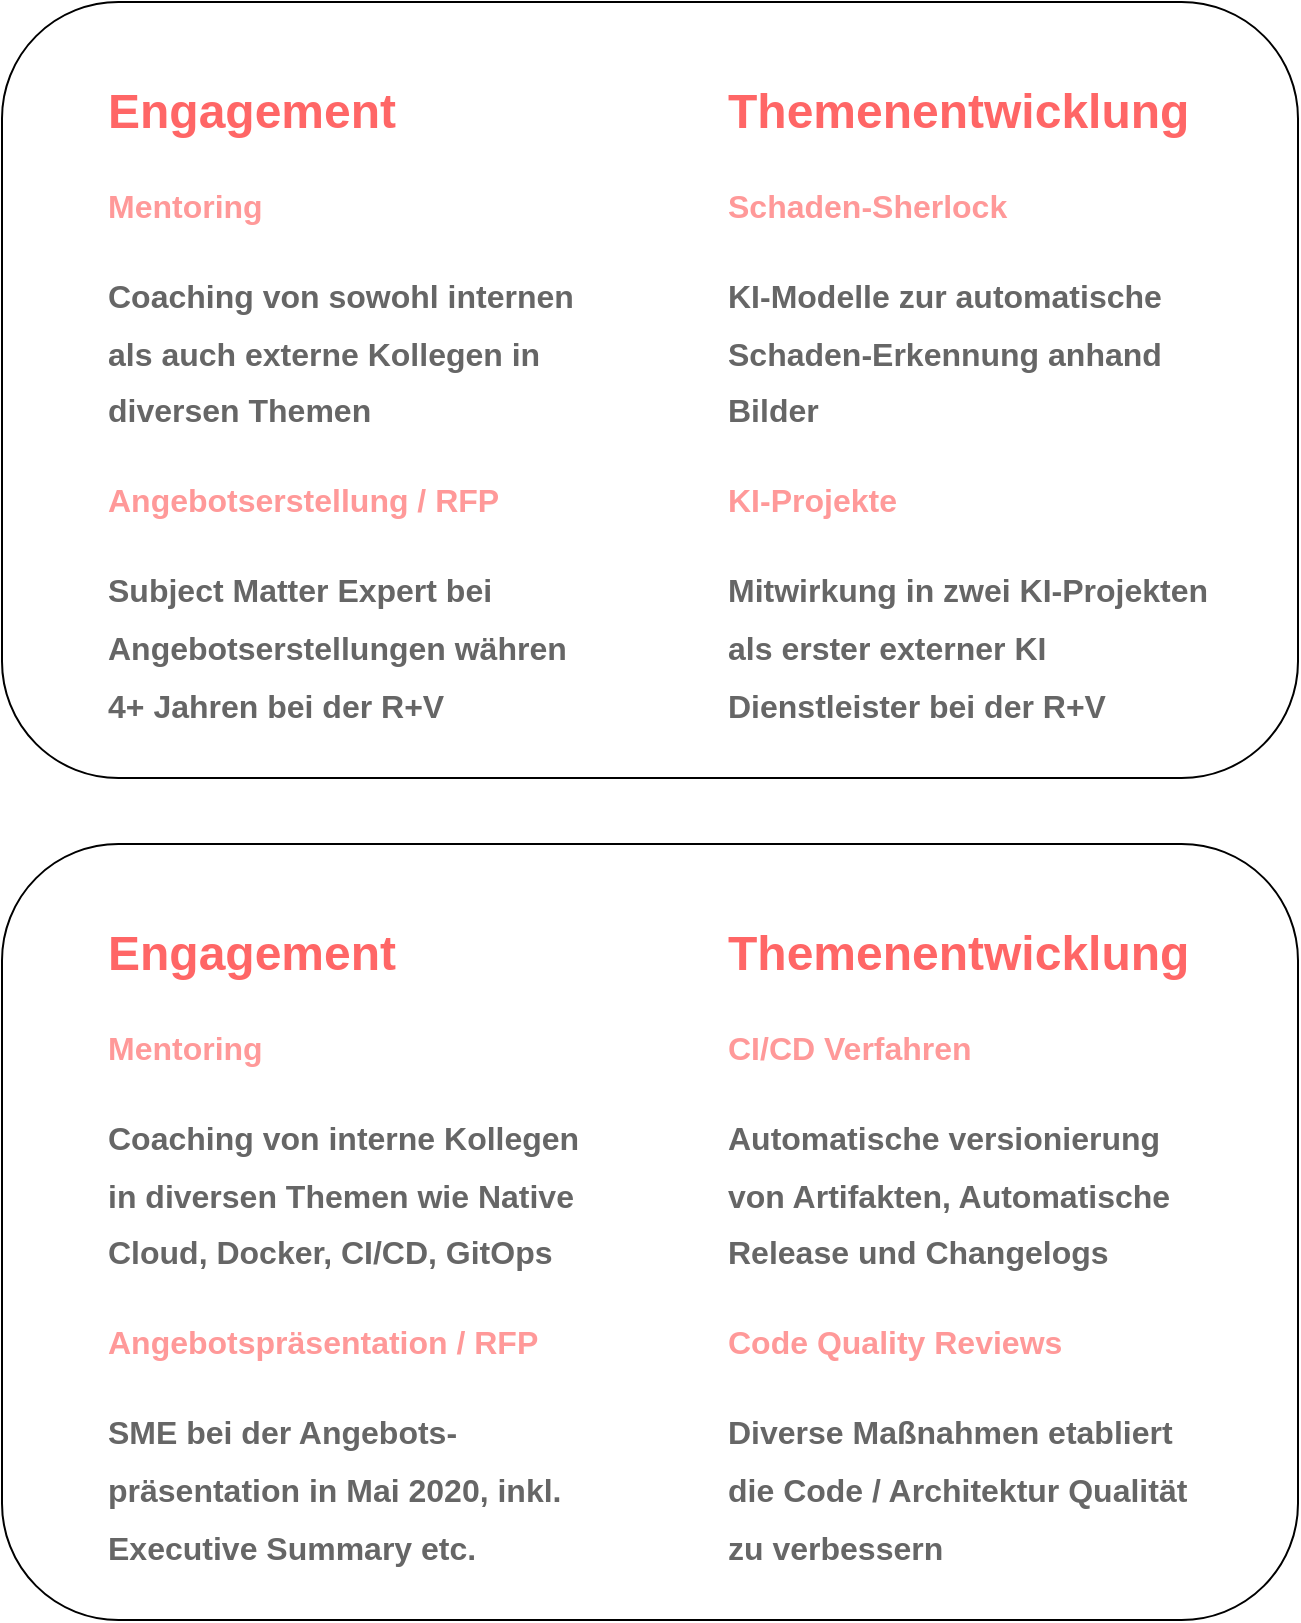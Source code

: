 <mxfile version="13.4.1" type="github">
  <diagram id="cE_NSa8QyI1WMCDkIsqq" name="Page-1">
    <mxGraphModel dx="595" dy="713" grid="0" gridSize="10" guides="1" tooltips="1" connect="1" arrows="1" fold="1" page="1" pageScale="1" pageWidth="827" pageHeight="1169" math="0" shadow="0">
      <root>
        <mxCell id="0" />
        <mxCell id="1" parent="0" />
        <mxCell id="cU7b3j9YrC26auSPxf-I-5" value="" style="group" vertex="1" connectable="0" parent="1">
          <mxGeometry x="908" y="83" width="648" height="388" as="geometry" />
        </mxCell>
        <mxCell id="cU7b3j9YrC26auSPxf-I-3" value="" style="rounded=1;whiteSpace=wrap;html=1;" vertex="1" parent="cU7b3j9YrC26auSPxf-I-5">
          <mxGeometry width="648" height="388" as="geometry" />
        </mxCell>
        <mxCell id="cU7b3j9YrC26auSPxf-I-2" value="" style="group" vertex="1" connectable="0" parent="cU7b3j9YrC26auSPxf-I-5">
          <mxGeometry x="48" y="35" width="560" height="340" as="geometry" />
        </mxCell>
        <mxCell id="G4zlCLsH4fVkUfZktx33-1" value="&lt;h1&gt;&lt;font color=&quot;#ff6666&quot;&gt;Themenentwicklung&lt;/font&gt;&lt;/h1&gt;&lt;h1&gt;&lt;font style=&quot;font-size: 16px&quot;&gt;&lt;font color=&quot;#ff9999&quot;&gt;Schaden-Sherlock&lt;/font&gt;&lt;br&gt;&lt;/font&gt;&lt;/h1&gt;&lt;h1&gt;&lt;font style=&quot;font-size: 16px&quot; color=&quot;#666666&quot;&gt;KI-Modelle zur automatische Schaden-Erkennung anhand Bilder&lt;/font&gt;&lt;/h1&gt;&lt;h1&gt;&lt;font color=&quot;#ff9999&quot;&gt;&lt;span style=&quot;font-size: 16px&quot;&gt;KI-Projekte&lt;/span&gt;&lt;/font&gt;&lt;/h1&gt;&lt;div&gt;&lt;h1&gt;&lt;span style=&quot;font-size: 16px&quot;&gt;&lt;font color=&quot;#666666&quot;&gt;Mitwirkung in zwei KI-Projekten als erster externer KI Dienstleister bei der R+V&lt;/font&gt;&lt;/span&gt;&lt;/h1&gt;&lt;/div&gt;" style="text;html=1;strokeColor=none;fillColor=none;spacing=5;spacingTop=-20;whiteSpace=wrap;overflow=hidden;rounded=0;" parent="cU7b3j9YrC26auSPxf-I-2" vertex="1">
          <mxGeometry x="310" width="250" height="340" as="geometry" />
        </mxCell>
        <mxCell id="cU7b3j9YrC26auSPxf-I-1" value="&lt;h1&gt;&lt;span&gt;&lt;font color=&quot;#ff6666&quot;&gt;Engagement&lt;/font&gt;&lt;/span&gt;&lt;/h1&gt;&lt;h1&gt;&lt;font color=&quot;#ff9999&quot;&gt;&lt;span style=&quot;font-size: 16px&quot;&gt;Mentoring&lt;/span&gt;&lt;/font&gt;&lt;/h1&gt;&lt;h1&gt;&lt;font color=&quot;#666666&quot;&gt;&lt;span style=&quot;font-size: 16px&quot;&gt;Coaching von sowohl internen als auch externe Kollegen in diversen Themen&amp;nbsp;&lt;/span&gt;&lt;/font&gt;&lt;/h1&gt;&lt;h1&gt;&lt;font color=&quot;#ff9999&quot;&gt;&lt;span style=&quot;font-size: 16px&quot;&gt;Angebotserstellung / RFP&lt;/span&gt;&lt;/font&gt;&lt;/h1&gt;&lt;div&gt;&lt;h1&gt;&lt;span style=&quot;font-size: 16px&quot;&gt;&lt;font color=&quot;#666666&quot;&gt;Subject Matter Expert bei Angebotserstellungen währen 4+ Jahren bei der R+V&lt;/font&gt;&lt;/span&gt;&lt;/h1&gt;&lt;/div&gt;" style="text;html=1;strokeColor=none;fillColor=none;spacing=5;spacingTop=-20;whiteSpace=wrap;overflow=hidden;rounded=0;" vertex="1" parent="cU7b3j9YrC26auSPxf-I-2">
          <mxGeometry width="250" height="340" as="geometry" />
        </mxCell>
        <mxCell id="cU7b3j9YrC26auSPxf-I-6" value="" style="group" vertex="1" connectable="0" parent="1">
          <mxGeometry x="908" y="504" width="648" height="388" as="geometry" />
        </mxCell>
        <mxCell id="cU7b3j9YrC26auSPxf-I-7" value="" style="rounded=1;whiteSpace=wrap;html=1;" vertex="1" parent="cU7b3j9YrC26auSPxf-I-6">
          <mxGeometry width="648" height="388" as="geometry" />
        </mxCell>
        <mxCell id="cU7b3j9YrC26auSPxf-I-8" value="" style="group" vertex="1" connectable="0" parent="cU7b3j9YrC26auSPxf-I-6">
          <mxGeometry x="48" y="35" width="560" height="340" as="geometry" />
        </mxCell>
        <mxCell id="cU7b3j9YrC26auSPxf-I-9" value="&lt;h1&gt;&lt;font color=&quot;#ff6666&quot;&gt;Themenentwicklung&lt;/font&gt;&lt;/h1&gt;&lt;h1&gt;&lt;font style=&quot;font-size: 16px&quot; color=&quot;#ff9999&quot;&gt;CI/CD Verfahren&lt;/font&gt;&lt;/h1&gt;&lt;h1&gt;&lt;font color=&quot;#666666&quot;&gt;&lt;span style=&quot;font-size: 16px&quot;&gt;Automatische versionierung von Artifakten, Automatische Release und Changelogs&lt;/span&gt;&lt;/font&gt;&lt;/h1&gt;&lt;h1&gt;&lt;font color=&quot;#ff9999&quot;&gt;&lt;span style=&quot;font-size: 16px&quot;&gt;Code Quality Reviews&lt;/span&gt;&lt;/font&gt;&lt;/h1&gt;&lt;div&gt;&lt;h1&gt;&lt;font color=&quot;#666666&quot;&gt;&lt;span style=&quot;font-size: 16px&quot;&gt;Diverse Maßnahmen etabliert die Code / Architektur Qualität zu verbessern&lt;/span&gt;&lt;/font&gt;&lt;/h1&gt;&lt;/div&gt;" style="text;html=1;strokeColor=none;fillColor=none;spacing=5;spacingTop=-20;whiteSpace=wrap;overflow=hidden;rounded=0;" vertex="1" parent="cU7b3j9YrC26auSPxf-I-8">
          <mxGeometry x="310" width="250" height="340" as="geometry" />
        </mxCell>
        <mxCell id="cU7b3j9YrC26auSPxf-I-10" value="&lt;h1&gt;&lt;span&gt;&lt;font color=&quot;#ff6666&quot;&gt;Engagement&lt;/font&gt;&lt;/span&gt;&lt;/h1&gt;&lt;h1&gt;&lt;font color=&quot;#ff9999&quot;&gt;&lt;span style=&quot;font-size: 16px&quot;&gt;Mentoring&lt;/span&gt;&lt;/font&gt;&lt;/h1&gt;&lt;h1&gt;&lt;font color=&quot;#666666&quot;&gt;&lt;span style=&quot;font-size: 16px&quot;&gt;Coaching von interne Kollegen in diversen Themen wie Native Cloud, Docker, CI/CD, GitOps&lt;/span&gt;&lt;/font&gt;&lt;/h1&gt;&lt;h1&gt;&lt;font color=&quot;#ff9999&quot;&gt;&lt;span style=&quot;font-size: 16px&quot;&gt;Angebotspräsentation / RFP&lt;/span&gt;&lt;/font&gt;&lt;/h1&gt;&lt;div&gt;&lt;h1&gt;&lt;span style=&quot;font-size: 16px&quot;&gt;&lt;font color=&quot;#666666&quot;&gt;SME bei der Angebots-präsentation in Mai 2020, inkl. Executive Summary etc.&lt;/font&gt;&lt;/span&gt;&lt;/h1&gt;&lt;/div&gt;" style="text;html=1;strokeColor=none;fillColor=none;spacing=5;spacingTop=-20;whiteSpace=wrap;overflow=hidden;rounded=0;" vertex="1" parent="cU7b3j9YrC26auSPxf-I-8">
          <mxGeometry width="250" height="340" as="geometry" />
        </mxCell>
      </root>
    </mxGraphModel>
  </diagram>
</mxfile>
